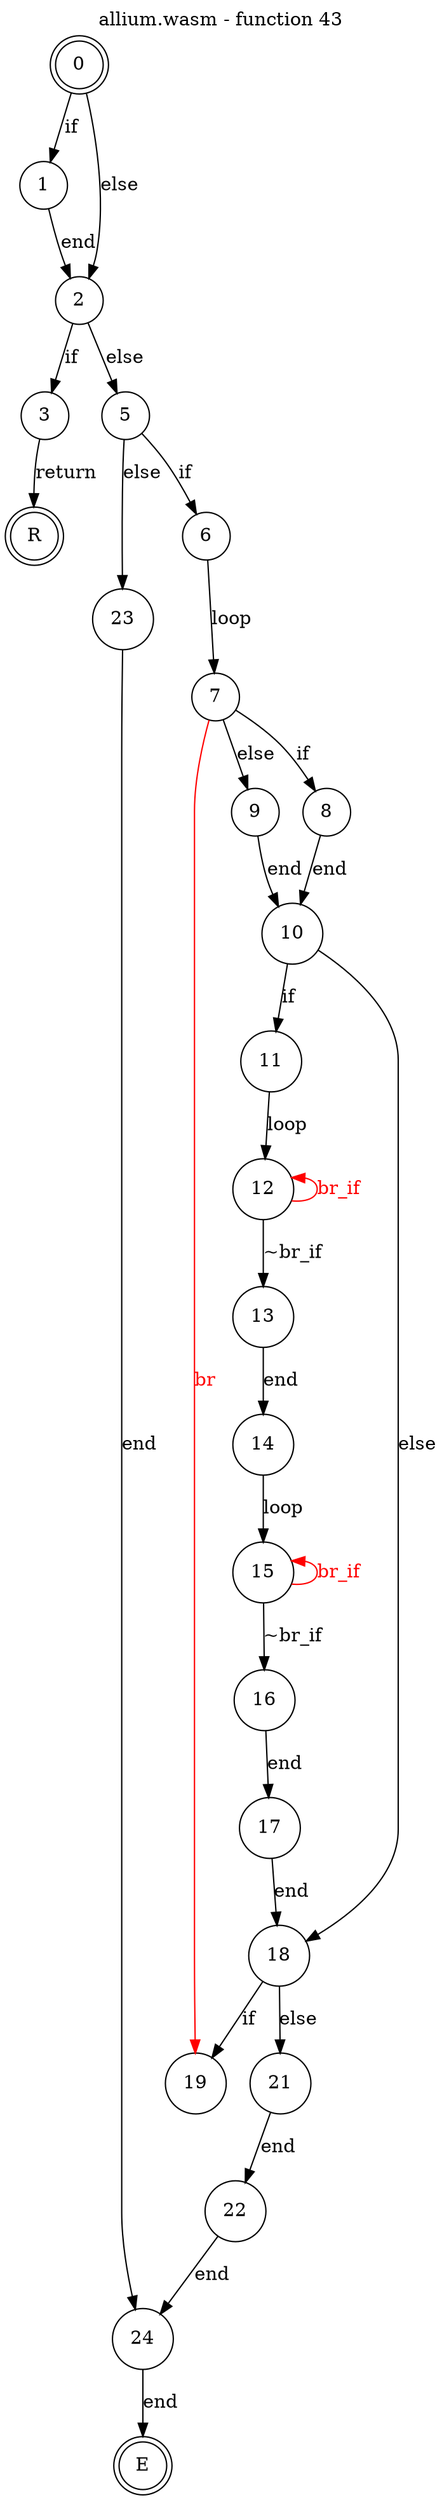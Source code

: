 digraph finite_state_machine {
    label = "allium.wasm - function 43"
    labelloc =  t
    labelfontsize = 16
    labelfontcolor = black
    labelfontname = "Helvetica"
    node [shape = doublecircle]; 0 E R ;
    node [shape = circle];
    0 -> 1[label="if"];
    0 -> 2[label="else"];
    1 -> 2[label="end"];
    2 -> 3[label="if"];
    2 -> 5[label="else"];
    3 -> R[label="return"];
    5 -> 6[label="if"];
    5 -> 23[label="else"];
    6 -> 7[label="loop"];
    7 -> 8[label="if"];
    7 -> 9[label="else"];
    8 -> 10[label="end"];
    9 -> 10[label="end"];
    10 -> 11[label="if"];
    10 -> 18[label="else"];
    11 -> 12[label="loop"];
    12 -> 13[label="~br_if"];
    12 -> 12[color="red" dir=back fontcolor="red" label="br_if"];
    13 -> 14[label="end"];
    14 -> 15[label="loop"];
    15 -> 16[label="~br_if"];
    15 -> 15[color="red" dir=back fontcolor="red" label="br_if"];
    16 -> 17[label="end"];
    17 -> 18[label="end"];
    18 -> 19[label="if"];
    18 -> 21[label="else"];
    19 -> 7[color="red" dir=back fontcolor="red" label="br"];
    21 -> 22[label="end"];
    22 -> 24[label="end"];
    23 -> 24[label="end"];
    24 -> E[label="end"];
}
